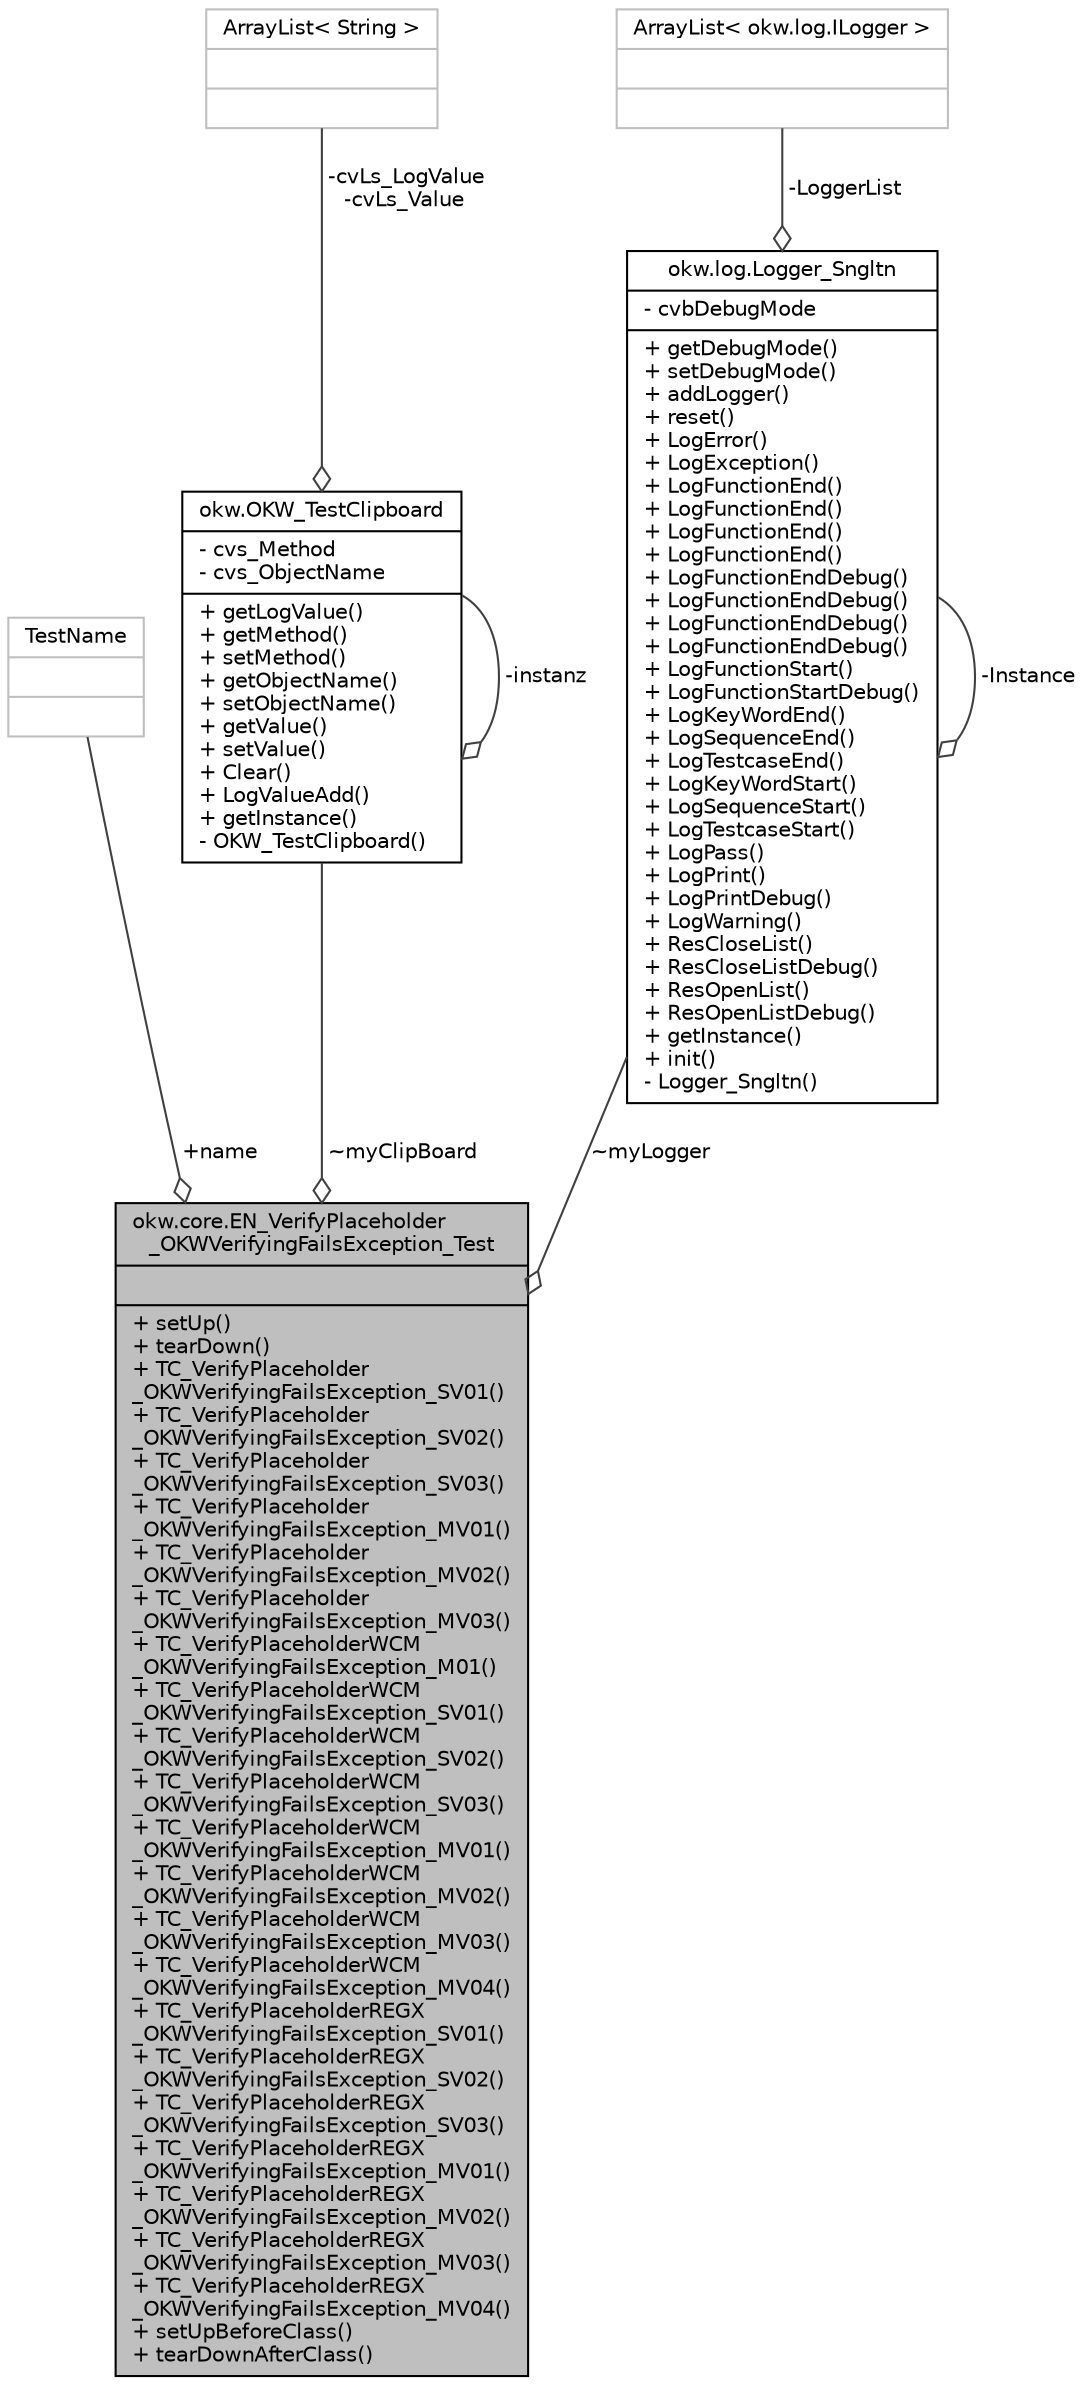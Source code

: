 digraph "okw.core.EN_VerifyPlaceholder_OKWVerifyingFailsException_Test"
{
 // INTERACTIVE_SVG=YES
 // LATEX_PDF_SIZE
  edge [fontname="Helvetica",fontsize="10",labelfontname="Helvetica",labelfontsize="10"];
  node [fontname="Helvetica",fontsize="10",shape=record];
  Node1 [label="{okw.core.EN_VerifyPlaceholder\l_OKWVerifyingFailsException_Test\n||+ setUp()\l+ tearDown()\l+ TC_VerifyPlaceholder\l_OKWVerifyingFailsException_SV01()\l+ TC_VerifyPlaceholder\l_OKWVerifyingFailsException_SV02()\l+ TC_VerifyPlaceholder\l_OKWVerifyingFailsException_SV03()\l+ TC_VerifyPlaceholder\l_OKWVerifyingFailsException_MV01()\l+ TC_VerifyPlaceholder\l_OKWVerifyingFailsException_MV02()\l+ TC_VerifyPlaceholder\l_OKWVerifyingFailsException_MV03()\l+ TC_VerifyPlaceholderWCM\l_OKWVerifyingFailsException_M01()\l+ TC_VerifyPlaceholderWCM\l_OKWVerifyingFailsException_SV01()\l+ TC_VerifyPlaceholderWCM\l_OKWVerifyingFailsException_SV02()\l+ TC_VerifyPlaceholderWCM\l_OKWVerifyingFailsException_SV03()\l+ TC_VerifyPlaceholderWCM\l_OKWVerifyingFailsException_MV01()\l+ TC_VerifyPlaceholderWCM\l_OKWVerifyingFailsException_MV02()\l+ TC_VerifyPlaceholderWCM\l_OKWVerifyingFailsException_MV03()\l+ TC_VerifyPlaceholderWCM\l_OKWVerifyingFailsException_MV04()\l+ TC_VerifyPlaceholderREGX\l_OKWVerifyingFailsException_SV01()\l+ TC_VerifyPlaceholderREGX\l_OKWVerifyingFailsException_SV02()\l+ TC_VerifyPlaceholderREGX\l_OKWVerifyingFailsException_SV03()\l+ TC_VerifyPlaceholderREGX\l_OKWVerifyingFailsException_MV01()\l+ TC_VerifyPlaceholderREGX\l_OKWVerifyingFailsException_MV02()\l+ TC_VerifyPlaceholderREGX\l_OKWVerifyingFailsException_MV03()\l+ TC_VerifyPlaceholderREGX\l_OKWVerifyingFailsException_MV04()\l+ setUpBeforeClass()\l+ tearDownAfterClass()\l}",height=0.2,width=0.4,color="black", fillcolor="grey75", style="filled", fontcolor="black",tooltip=" "];
  Node2 -> Node1 [color="grey25",fontsize="10",style="solid",label=" +name" ,arrowhead="odiamond",fontname="Helvetica"];
  Node2 [label="{TestName\n||}",height=0.2,width=0.4,color="grey75", fillcolor="white", style="filled",tooltip=" "];
  Node3 -> Node1 [color="grey25",fontsize="10",style="solid",label=" ~myClipBoard" ,arrowhead="odiamond",fontname="Helvetica"];
  Node3 [label="{okw.OKW_TestClipboard\n|- cvs_Method\l- cvs_ObjectName\l|+ getLogValue()\l+ getMethod()\l+ setMethod()\l+ getObjectName()\l+ setObjectName()\l+ getValue()\l+ setValue()\l+ Clear()\l+ LogValueAdd()\l+ getInstance()\l- OKW_TestClipboard()\l}",height=0.2,width=0.4,color="black", fillcolor="white", style="filled",URL="$classokw_1_1_o_k_w___test_clipboard.html",tooltip=" "];
  Node4 -> Node3 [color="grey25",fontsize="10",style="solid",label=" -cvLs_LogValue\n-cvLs_Value" ,arrowhead="odiamond",fontname="Helvetica"];
  Node4 [label="{ArrayList\< String \>\n||}",height=0.2,width=0.4,color="grey75", fillcolor="white", style="filled",tooltip=" "];
  Node3 -> Node3 [color="grey25",fontsize="10",style="solid",label=" -instanz" ,arrowhead="odiamond",fontname="Helvetica"];
  Node5 -> Node1 [color="grey25",fontsize="10",style="solid",label=" ~myLogger" ,arrowhead="odiamond",fontname="Helvetica"];
  Node5 [label="{okw.log.Logger_Sngltn\n|- cvbDebugMode\l|+ getDebugMode()\l+ setDebugMode()\l+ addLogger()\l+ reset()\l+ LogError()\l+ LogException()\l+ LogFunctionEnd()\l+ LogFunctionEnd()\l+ LogFunctionEnd()\l+ LogFunctionEnd()\l+ LogFunctionEndDebug()\l+ LogFunctionEndDebug()\l+ LogFunctionEndDebug()\l+ LogFunctionEndDebug()\l+ LogFunctionStart()\l+ LogFunctionStartDebug()\l+ LogKeyWordEnd()\l+ LogSequenceEnd()\l+ LogTestcaseEnd()\l+ LogKeyWordStart()\l+ LogSequenceStart()\l+ LogTestcaseStart()\l+ LogPass()\l+ LogPrint()\l+ LogPrintDebug()\l+ LogWarning()\l+ ResCloseList()\l+ ResCloseListDebug()\l+ ResOpenList()\l+ ResOpenListDebug()\l+ getInstance()\l+ init()\l- Logger_Sngltn()\l}",height=0.2,width=0.4,color="black", fillcolor="white", style="filled",URL="$classokw_1_1log_1_1_logger___sngltn.html",tooltip=" "];
  Node6 -> Node5 [color="grey25",fontsize="10",style="solid",label=" -LoggerList" ,arrowhead="odiamond",fontname="Helvetica"];
  Node6 [label="{ArrayList\< okw.log.ILogger \>\n||}",height=0.2,width=0.4,color="grey75", fillcolor="white", style="filled",tooltip=" "];
  Node5 -> Node5 [color="grey25",fontsize="10",style="solid",label=" -Instance" ,arrowhead="odiamond",fontname="Helvetica"];
}
